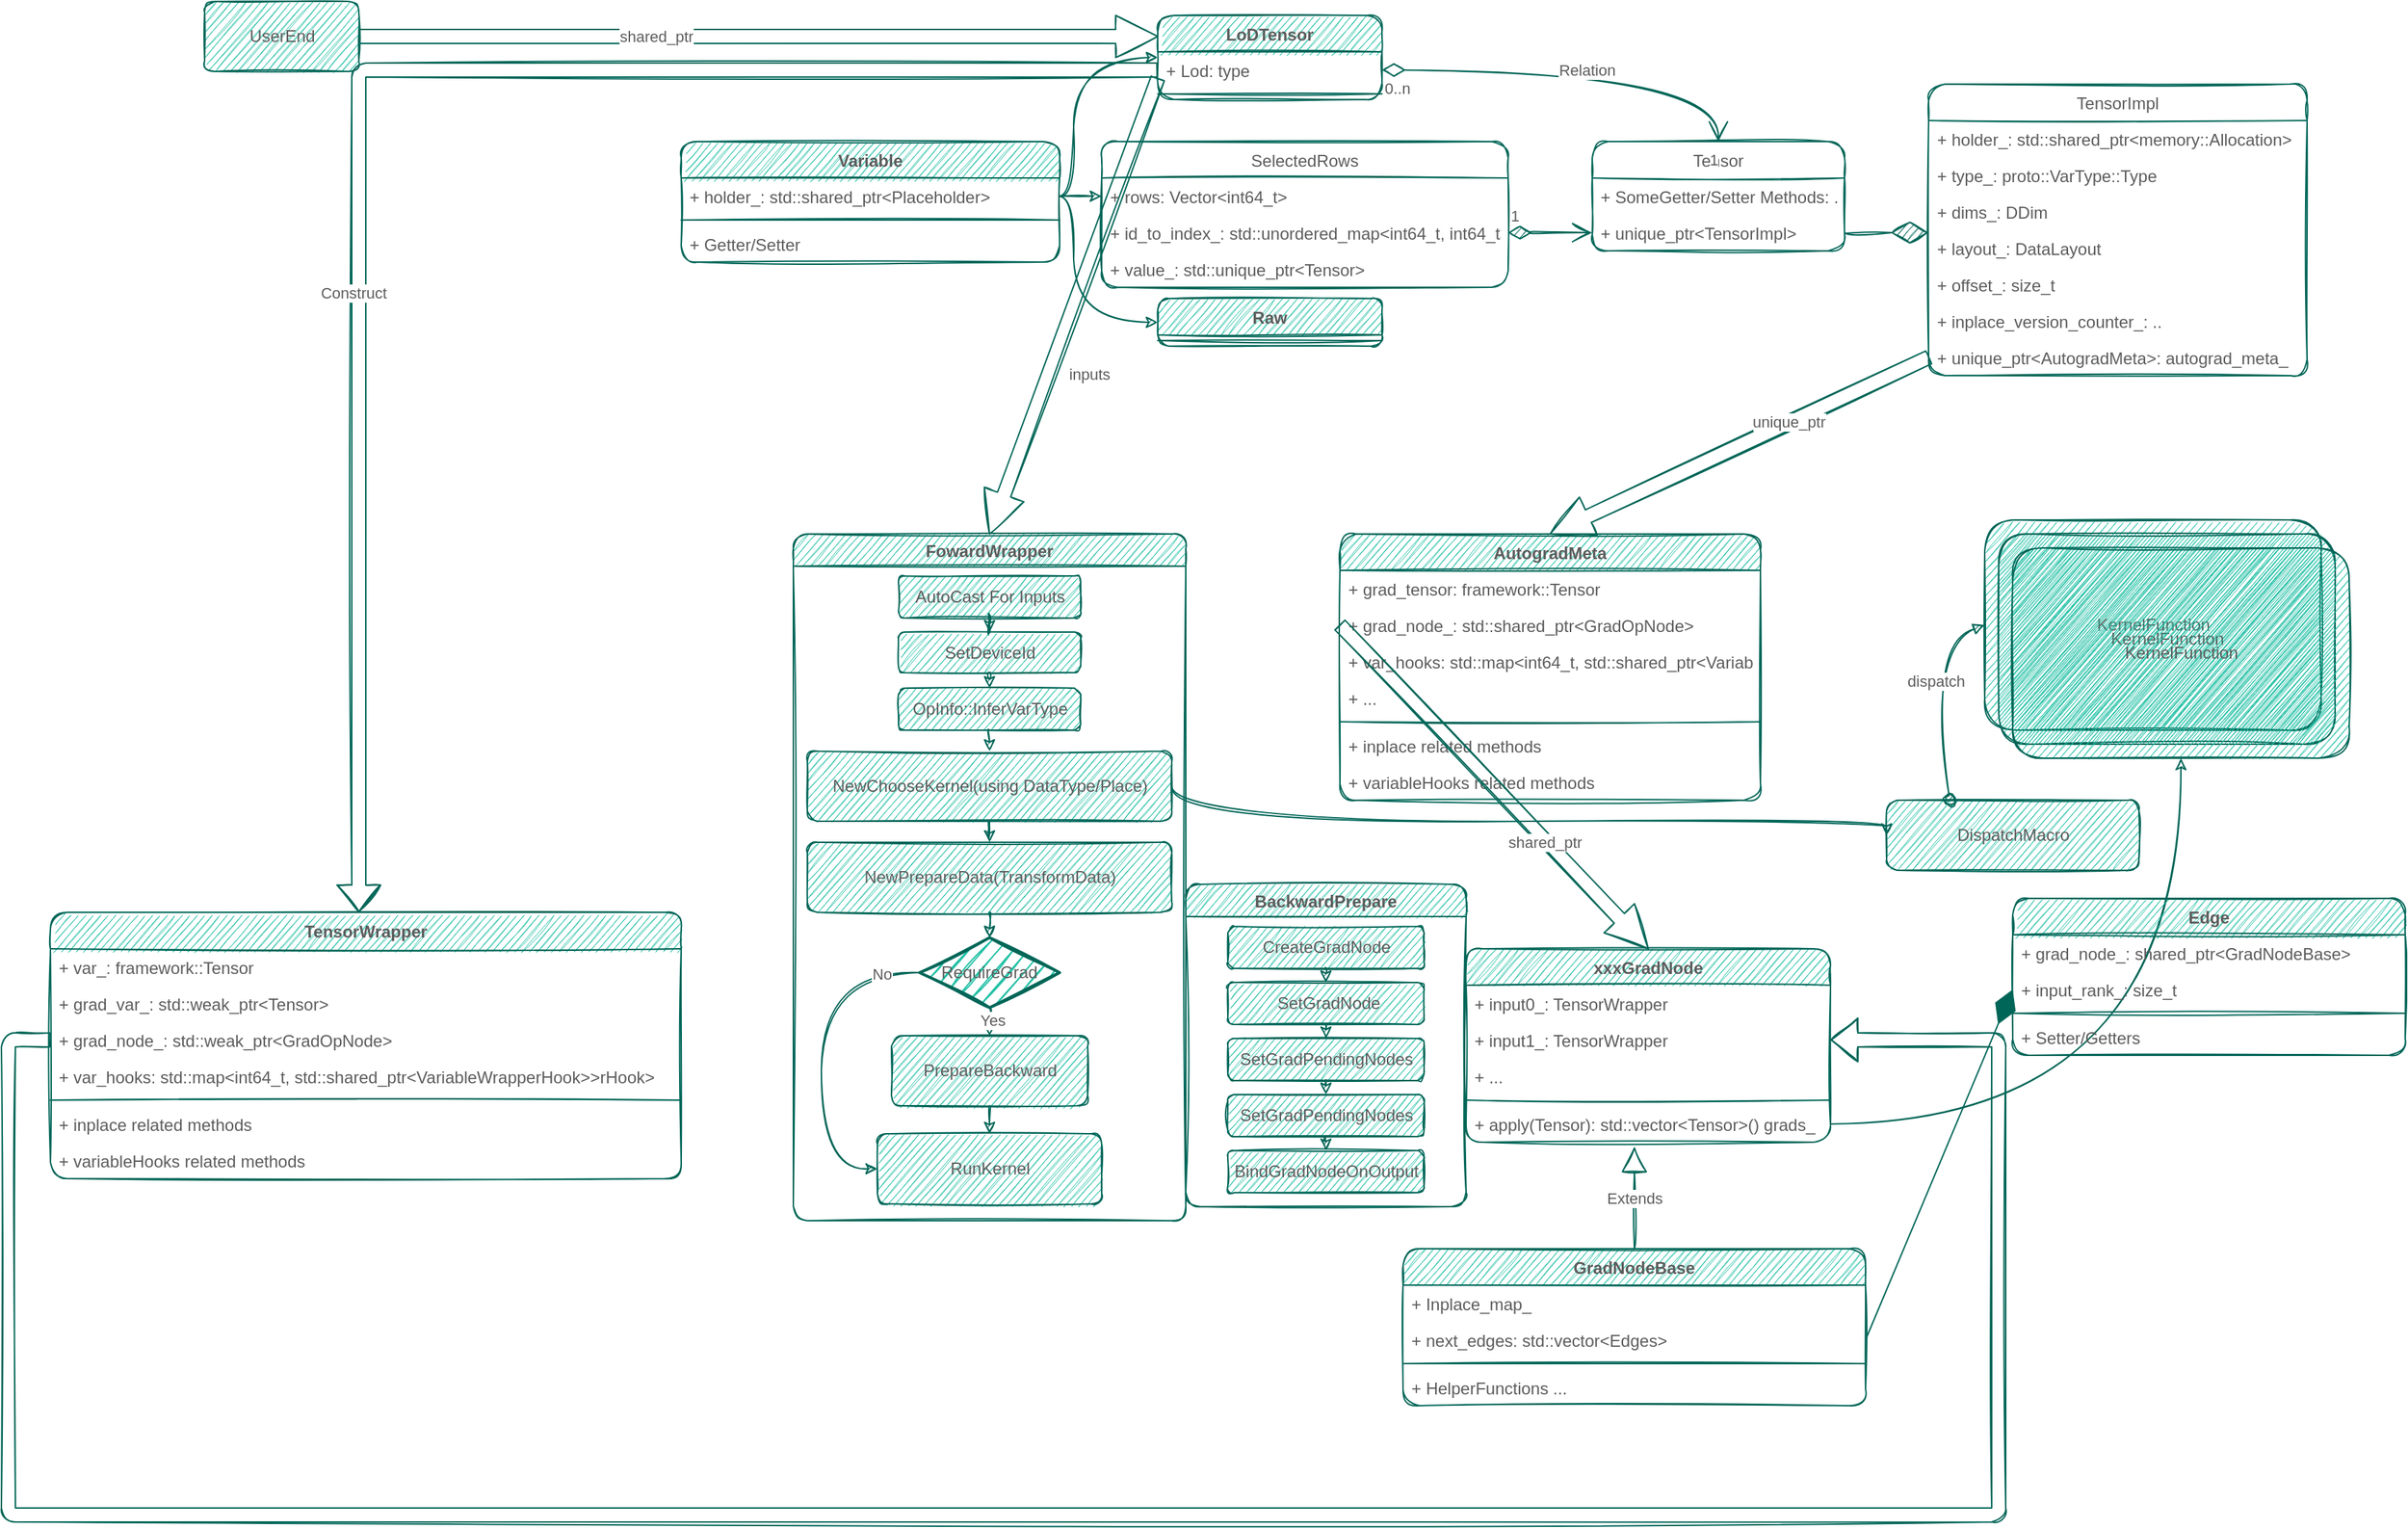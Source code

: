 <mxfile version="14.7.0" type="github">
  <diagram id="ArWPOSI7bu41XnjhQvvm" name="Page-1">
    <mxGraphModel dx="1216" dy="737" grid="1" gridSize="10" guides="1" tooltips="1" connect="1" arrows="1" fold="1" page="1" pageScale="1" pageWidth="850" pageHeight="1100" math="0" shadow="0">
      <root>
        <mxCell id="0" />
        <mxCell id="1" parent="0" />
        <mxCell id="lcERAHbh8Opt-ypFuVCq-1" value="FowardWrapper" style="swimlane;fillColor=#21C0A5;strokeColor=#006658;fontColor=#5C5C5C;sketch=1;rounded=1;" parent="1" vertex="1">
          <mxGeometry x="2210" y="390" width="280" height="490" as="geometry" />
        </mxCell>
        <mxCell id="lcERAHbh8Opt-ypFuVCq-2" style="edgeStyle=orthogonalEdgeStyle;orthogonalLoop=1;jettySize=auto;html=1;exitX=0.5;exitY=1;exitDx=0;exitDy=0;strokeColor=#006658;fontColor=#5C5C5C;sketch=1;curved=1;" parent="lcERAHbh8Opt-ypFuVCq-1" source="lcERAHbh8Opt-ypFuVCq-3" target="lcERAHbh8Opt-ypFuVCq-5" edge="1">
          <mxGeometry relative="1" as="geometry" />
        </mxCell>
        <mxCell id="lcERAHbh8Opt-ypFuVCq-3" value="AutoCast For Inputs" style="html=1;fillColor=#21C0A5;strokeColor=#006658;fontColor=#5C5C5C;sketch=1;rounded=1;" parent="lcERAHbh8Opt-ypFuVCq-1" vertex="1">
          <mxGeometry x="75" y="30" width="130" height="30" as="geometry" />
        </mxCell>
        <mxCell id="lcERAHbh8Opt-ypFuVCq-4" style="edgeStyle=orthogonalEdgeStyle;orthogonalLoop=1;jettySize=auto;html=1;exitX=0.5;exitY=1;exitDx=0;exitDy=0;entryX=0.5;entryY=0;entryDx=0;entryDy=0;strokeColor=#006658;fontColor=#5C5C5C;sketch=1;curved=1;" parent="lcERAHbh8Opt-ypFuVCq-1" source="lcERAHbh8Opt-ypFuVCq-5" target="lcERAHbh8Opt-ypFuVCq-7" edge="1">
          <mxGeometry relative="1" as="geometry" />
        </mxCell>
        <mxCell id="lcERAHbh8Opt-ypFuVCq-5" value="SetDeviceId" style="html=1;fillColor=#21C0A5;strokeColor=#006658;fontColor=#5C5C5C;sketch=1;rounded=1;" parent="lcERAHbh8Opt-ypFuVCq-1" vertex="1">
          <mxGeometry x="75" y="70" width="130" height="29" as="geometry" />
        </mxCell>
        <mxCell id="lcERAHbh8Opt-ypFuVCq-6" style="edgeStyle=orthogonalEdgeStyle;orthogonalLoop=1;jettySize=auto;html=1;exitX=0.5;exitY=1;exitDx=0;exitDy=0;entryX=0.5;entryY=0;entryDx=0;entryDy=0;strokeColor=#006658;fontColor=#5C5C5C;sketch=1;curved=1;" parent="lcERAHbh8Opt-ypFuVCq-1" source="lcERAHbh8Opt-ypFuVCq-7" target="lcERAHbh8Opt-ypFuVCq-9" edge="1">
          <mxGeometry relative="1" as="geometry" />
        </mxCell>
        <mxCell id="lcERAHbh8Opt-ypFuVCq-7" value="OpInfo::InferVarType" style="html=1;fillColor=#21C0A5;strokeColor=#006658;fontColor=#5C5C5C;sketch=1;rounded=1;" parent="lcERAHbh8Opt-ypFuVCq-1" vertex="1">
          <mxGeometry x="75" y="110" width="130" height="30" as="geometry" />
        </mxCell>
        <mxCell id="lcERAHbh8Opt-ypFuVCq-8" style="edgeStyle=orthogonalEdgeStyle;orthogonalLoop=1;jettySize=auto;html=1;exitX=0.5;exitY=1;exitDx=0;exitDy=0;strokeColor=#006658;fontColor=#5C5C5C;sketch=1;curved=1;" parent="lcERAHbh8Opt-ypFuVCq-1" source="lcERAHbh8Opt-ypFuVCq-9" target="lcERAHbh8Opt-ypFuVCq-11" edge="1">
          <mxGeometry relative="1" as="geometry" />
        </mxCell>
        <mxCell id="lcERAHbh8Opt-ypFuVCq-9" value="NewChooseKernel(using DataType/Place)" style="html=1;fillColor=#21C0A5;strokeColor=#006658;fontColor=#5C5C5C;sketch=1;rounded=1;" parent="lcERAHbh8Opt-ypFuVCq-1" vertex="1">
          <mxGeometry x="10" y="155" width="260" height="50" as="geometry" />
        </mxCell>
        <mxCell id="lcERAHbh8Opt-ypFuVCq-10" style="edgeStyle=orthogonalEdgeStyle;orthogonalLoop=1;jettySize=auto;html=1;exitX=0.5;exitY=1;exitDx=0;exitDy=0;entryX=0.5;entryY=0;entryDx=0;entryDy=0;entryPerimeter=0;strokeColor=#006658;fontColor=#5C5C5C;sketch=1;curved=1;" parent="lcERAHbh8Opt-ypFuVCq-1" source="lcERAHbh8Opt-ypFuVCq-11" target="lcERAHbh8Opt-ypFuVCq-19" edge="1">
          <mxGeometry relative="1" as="geometry" />
        </mxCell>
        <mxCell id="lcERAHbh8Opt-ypFuVCq-11" value="NewPrepareData(TransformData)" style="html=1;fillColor=#21C0A5;strokeColor=#006658;fontColor=#5C5C5C;sketch=1;rounded=1;" parent="lcERAHbh8Opt-ypFuVCq-1" vertex="1">
          <mxGeometry x="10" y="220" width="260" height="50" as="geometry" />
        </mxCell>
        <mxCell id="lcERAHbh8Opt-ypFuVCq-12" value="RunKernel" style="html=1;fillColor=#21C0A5;strokeColor=#006658;fontColor=#5C5C5C;sketch=1;rounded=1;" parent="lcERAHbh8Opt-ypFuVCq-1" vertex="1">
          <mxGeometry x="60" y="428" width="160" height="50" as="geometry" />
        </mxCell>
        <mxCell id="lcERAHbh8Opt-ypFuVCq-13" style="edgeStyle=orthogonalEdgeStyle;orthogonalLoop=1;jettySize=auto;html=1;exitX=0.5;exitY=1;exitDx=0;exitDy=0;entryX=0.5;entryY=0;entryDx=0;entryDy=0;strokeColor=#006658;fontColor=#5C5C5C;sketch=1;curved=1;" parent="lcERAHbh8Opt-ypFuVCq-1" source="lcERAHbh8Opt-ypFuVCq-14" target="lcERAHbh8Opt-ypFuVCq-12" edge="1">
          <mxGeometry relative="1" as="geometry" />
        </mxCell>
        <mxCell id="lcERAHbh8Opt-ypFuVCq-14" value="PrepareBackward" style="html=1;fillColor=#21C0A5;strokeColor=#006658;fontColor=#5C5C5C;sketch=1;rounded=1;" parent="lcERAHbh8Opt-ypFuVCq-1" vertex="1">
          <mxGeometry x="70" y="358" width="140" height="50" as="geometry" />
        </mxCell>
        <mxCell id="lcERAHbh8Opt-ypFuVCq-15" style="edgeStyle=orthogonalEdgeStyle;orthogonalLoop=1;jettySize=auto;html=1;exitX=0.5;exitY=1;exitDx=0;exitDy=0;exitPerimeter=0;entryX=0.5;entryY=0;entryDx=0;entryDy=0;strokeColor=#006658;fontColor=#5C5C5C;sketch=1;curved=1;" parent="lcERAHbh8Opt-ypFuVCq-1" source="lcERAHbh8Opt-ypFuVCq-19" target="lcERAHbh8Opt-ypFuVCq-14" edge="1">
          <mxGeometry relative="1" as="geometry" />
        </mxCell>
        <mxCell id="lcERAHbh8Opt-ypFuVCq-16" value="Yes" style="edgeLabel;html=1;align=center;verticalAlign=middle;resizable=0;points=[];fontColor=#5C5C5C;sketch=1;rounded=1;" parent="lcERAHbh8Opt-ypFuVCq-15" vertex="1" connectable="0">
          <mxGeometry x="-0.1" y="2" relative="1" as="geometry">
            <mxPoint as="offset" />
          </mxGeometry>
        </mxCell>
        <mxCell id="lcERAHbh8Opt-ypFuVCq-17" style="edgeStyle=orthogonalEdgeStyle;orthogonalLoop=1;jettySize=auto;html=1;exitX=0;exitY=0.5;exitDx=0;exitDy=0;exitPerimeter=0;entryX=0;entryY=0.5;entryDx=0;entryDy=0;strokeColor=#006658;fontColor=#5C5C5C;sketch=1;curved=1;" parent="lcERAHbh8Opt-ypFuVCq-1" source="lcERAHbh8Opt-ypFuVCq-19" target="lcERAHbh8Opt-ypFuVCq-12" edge="1">
          <mxGeometry relative="1" as="geometry">
            <Array as="points">
              <mxPoint x="20" y="313" />
              <mxPoint x="20" y="453" />
            </Array>
          </mxGeometry>
        </mxCell>
        <mxCell id="lcERAHbh8Opt-ypFuVCq-18" value="No" style="edgeLabel;html=1;align=center;verticalAlign=middle;resizable=0;points=[];fontColor=#5C5C5C;sketch=1;rounded=1;" parent="lcERAHbh8Opt-ypFuVCq-17" vertex="1" connectable="0">
          <mxGeometry x="-0.784" y="1" relative="1" as="geometry">
            <mxPoint as="offset" />
          </mxGeometry>
        </mxCell>
        <mxCell id="lcERAHbh8Opt-ypFuVCq-19" value="RequireGrad" style="strokeWidth=2;html=1;shape=mxgraph.flowchart.decision;whiteSpace=wrap;fillColor=#21C0A5;strokeColor=#006658;fontColor=#5C5C5C;sketch=1;rounded=1;" parent="lcERAHbh8Opt-ypFuVCq-1" vertex="1">
          <mxGeometry x="90" y="288" width="100" height="50" as="geometry" />
        </mxCell>
        <mxCell id="lcERAHbh8Opt-ypFuVCq-55" value="TensorWrapper" style="swimlane;fontStyle=1;align=center;verticalAlign=top;childLayout=stackLayout;horizontal=1;startSize=26;horizontalStack=0;resizeParent=1;resizeParentMax=0;resizeLast=0;collapsible=1;marginBottom=0;fillColor=#21C0A5;strokeColor=#006658;fontColor=#5C5C5C;sketch=1;rounded=1;" parent="1" vertex="1">
          <mxGeometry x="1680" y="660" width="450" height="190" as="geometry" />
        </mxCell>
        <mxCell id="lcERAHbh8Opt-ypFuVCq-56" value="+ var_: framework::Tensor" style="text;strokeColor=none;fillColor=none;align=left;verticalAlign=top;spacingLeft=4;spacingRight=4;overflow=hidden;rotatable=0;points=[[0,0.5],[1,0.5]];portConstraint=eastwest;fontColor=#5C5C5C;sketch=1;rounded=1;" parent="lcERAHbh8Opt-ypFuVCq-55" vertex="1">
          <mxGeometry y="26" width="450" height="26" as="geometry" />
        </mxCell>
        <mxCell id="lcERAHbh8Opt-ypFuVCq-57" value="+ grad_var_: std::weak_ptr&lt;Tensor&gt;" style="text;strokeColor=none;fillColor=none;align=left;verticalAlign=top;spacingLeft=4;spacingRight=4;overflow=hidden;rotatable=0;points=[[0,0.5],[1,0.5]];portConstraint=eastwest;fontColor=#5C5C5C;sketch=1;rounded=1;" parent="lcERAHbh8Opt-ypFuVCq-55" vertex="1">
          <mxGeometry y="52" width="450" height="26" as="geometry" />
        </mxCell>
        <mxCell id="lcERAHbh8Opt-ypFuVCq-58" value="+ grad_node_: std::weak_ptr&lt;GradOpNode&gt;" style="text;strokeColor=none;fillColor=none;align=left;verticalAlign=top;spacingLeft=4;spacingRight=4;overflow=hidden;rotatable=0;points=[[0,0.5],[1,0.5]];portConstraint=eastwest;fontColor=#5C5C5C;sketch=1;rounded=1;" parent="lcERAHbh8Opt-ypFuVCq-55" vertex="1">
          <mxGeometry y="78" width="450" height="26" as="geometry" />
        </mxCell>
        <mxCell id="lcERAHbh8Opt-ypFuVCq-59" value="+ var_hooks: std::map&lt;int64_t, std::shared_ptr&lt;VariableWrapperHook&gt;&gt;rHook&gt;" style="text;strokeColor=none;fillColor=none;align=left;verticalAlign=top;spacingLeft=4;spacingRight=4;overflow=hidden;rotatable=0;points=[[0,0.5],[1,0.5]];portConstraint=eastwest;fontColor=#5C5C5C;sketch=1;rounded=1;" parent="lcERAHbh8Opt-ypFuVCq-55" vertex="1">
          <mxGeometry y="104" width="450" height="26" as="geometry" />
        </mxCell>
        <mxCell id="lcERAHbh8Opt-ypFuVCq-60" value="" style="line;strokeWidth=1;fillColor=none;align=left;verticalAlign=middle;spacingTop=-1;spacingLeft=3;spacingRight=3;rotatable=0;labelPosition=right;points=[];portConstraint=eastwest;strokeColor=#006658;fontColor=#5C5C5C;sketch=1;rounded=1;" parent="lcERAHbh8Opt-ypFuVCq-55" vertex="1">
          <mxGeometry y="130" width="450" height="8" as="geometry" />
        </mxCell>
        <mxCell id="lcERAHbh8Opt-ypFuVCq-61" value="+ inplace related methods" style="text;strokeColor=none;fillColor=none;align=left;verticalAlign=top;spacingLeft=4;spacingRight=4;overflow=hidden;rotatable=0;points=[[0,0.5],[1,0.5]];portConstraint=eastwest;fontColor=#5C5C5C;sketch=1;rounded=1;" parent="lcERAHbh8Opt-ypFuVCq-55" vertex="1">
          <mxGeometry y="138" width="450" height="26" as="geometry" />
        </mxCell>
        <mxCell id="lcERAHbh8Opt-ypFuVCq-62" value="+ variableHooks related methods" style="text;strokeColor=none;fillColor=none;align=left;verticalAlign=top;spacingLeft=4;spacingRight=4;overflow=hidden;rotatable=0;points=[[0,0.5],[1,0.5]];portConstraint=eastwest;fontColor=#5C5C5C;sketch=1;rounded=1;" parent="lcERAHbh8Opt-ypFuVCq-55" vertex="1">
          <mxGeometry y="164" width="450" height="26" as="geometry" />
        </mxCell>
        <mxCell id="lcERAHbh8Opt-ypFuVCq-63" value="Variable" style="swimlane;fontStyle=1;align=center;verticalAlign=top;childLayout=stackLayout;horizontal=1;startSize=26;horizontalStack=0;resizeParent=1;resizeParentMax=0;resizeLast=0;collapsible=1;marginBottom=0;fillColor=#21C0A5;strokeColor=#006658;fontColor=#5C5C5C;sketch=1;rounded=1;" parent="1" vertex="1">
          <mxGeometry x="2130" y="110" width="270" height="86" as="geometry" />
        </mxCell>
        <mxCell id="lcERAHbh8Opt-ypFuVCq-64" value="+ holder_: std::shared_ptr&lt;Placeholder&gt;" style="text;strokeColor=none;fillColor=none;align=left;verticalAlign=top;spacingLeft=4;spacingRight=4;overflow=hidden;rotatable=0;points=[[0,0.5],[1,0.5]];portConstraint=eastwest;fontColor=#5C5C5C;sketch=1;rounded=1;" parent="lcERAHbh8Opt-ypFuVCq-63" vertex="1">
          <mxGeometry y="26" width="270" height="26" as="geometry" />
        </mxCell>
        <mxCell id="lcERAHbh8Opt-ypFuVCq-65" value="" style="line;strokeWidth=1;fillColor=none;align=left;verticalAlign=middle;spacingTop=-1;spacingLeft=3;spacingRight=3;rotatable=0;labelPosition=right;points=[];portConstraint=eastwest;strokeColor=#006658;fontColor=#5C5C5C;sketch=1;rounded=1;" parent="lcERAHbh8Opt-ypFuVCq-63" vertex="1">
          <mxGeometry y="52" width="270" height="8" as="geometry" />
        </mxCell>
        <mxCell id="lcERAHbh8Opt-ypFuVCq-66" value="+ Getter/Setter" style="text;strokeColor=none;fillColor=none;align=left;verticalAlign=top;spacingLeft=4;spacingRight=4;overflow=hidden;rotatable=0;points=[[0,0.5],[1,0.5]];portConstraint=eastwest;fontColor=#5C5C5C;sketch=1;rounded=1;" parent="lcERAHbh8Opt-ypFuVCq-63" vertex="1">
          <mxGeometry y="60" width="270" height="26" as="geometry" />
        </mxCell>
        <mxCell id="lcERAHbh8Opt-ypFuVCq-112" style="edgeStyle=orthogonalEdgeStyle;shape=arrow;orthogonalLoop=1;jettySize=auto;html=1;exitX=0;exitY=0.75;exitDx=0;exitDy=0;strokeColor=#006658;fontColor=#5C5C5C;sketch=1;curved=1;" parent="1" source="lcERAHbh8Opt-ypFuVCq-67" target="lcERAHbh8Opt-ypFuVCq-1" edge="1">
          <mxGeometry relative="1" as="geometry" />
        </mxCell>
        <mxCell id="lcERAHbh8Opt-ypFuVCq-113" value="inputs" style="edgeLabel;html=1;align=center;verticalAlign=middle;resizable=0;points=[];fontColor=#5C5C5C;sketch=1;rounded=1;" parent="lcERAHbh8Opt-ypFuVCq-112" vertex="1" connectable="0">
          <mxGeometry x="0.486" y="71" relative="1" as="geometry">
            <mxPoint as="offset" />
          </mxGeometry>
        </mxCell>
        <mxCell id="lcERAHbh8Opt-ypFuVCq-67" value="LoDTensor" style="swimlane;fontStyle=1;align=center;verticalAlign=top;childLayout=stackLayout;horizontal=1;startSize=26;horizontalStack=0;resizeParent=1;resizeParentMax=0;resizeLast=0;collapsible=1;marginBottom=0;fillColor=#21C0A5;strokeColor=#006658;fontColor=#5C5C5C;sketch=1;rounded=1;" parent="1" vertex="1">
          <mxGeometry x="2470" y="20" width="160" height="60" as="geometry" />
        </mxCell>
        <mxCell id="lcERAHbh8Opt-ypFuVCq-68" value="+ Lod: type" style="text;strokeColor=none;fillColor=none;align=left;verticalAlign=top;spacingLeft=4;spacingRight=4;overflow=hidden;rotatable=0;points=[[0,0.5],[1,0.5]];portConstraint=eastwest;fontColor=#5C5C5C;sketch=1;rounded=1;" parent="lcERAHbh8Opt-ypFuVCq-67" vertex="1">
          <mxGeometry y="26" width="160" height="26" as="geometry" />
        </mxCell>
        <mxCell id="lcERAHbh8Opt-ypFuVCq-69" value="" style="line;strokeWidth=1;fillColor=none;align=left;verticalAlign=middle;spacingTop=-1;spacingLeft=3;spacingRight=3;rotatable=0;labelPosition=right;points=[];portConstraint=eastwest;strokeColor=#006658;fontColor=#5C5C5C;sketch=1;rounded=1;" parent="lcERAHbh8Opt-ypFuVCq-67" vertex="1">
          <mxGeometry y="52" width="160" height="8" as="geometry" />
        </mxCell>
        <mxCell id="lcERAHbh8Opt-ypFuVCq-70" value="Raw" style="swimlane;fontStyle=1;align=center;verticalAlign=top;childLayout=stackLayout;horizontal=1;startSize=26;horizontalStack=0;resizeParent=1;resizeParentMax=0;resizeLast=0;collapsible=1;marginBottom=0;fillColor=#21C0A5;strokeColor=#006658;fontColor=#5C5C5C;sketch=1;rounded=1;" parent="1" vertex="1">
          <mxGeometry x="2470" y="222" width="160" height="34" as="geometry" />
        </mxCell>
        <mxCell id="lcERAHbh8Opt-ypFuVCq-71" value="" style="line;strokeWidth=1;fillColor=none;align=left;verticalAlign=middle;spacingTop=-1;spacingLeft=3;spacingRight=3;rotatable=0;labelPosition=right;points=[];portConstraint=eastwest;strokeColor=#006658;fontColor=#5C5C5C;sketch=1;rounded=1;" parent="lcERAHbh8Opt-ypFuVCq-70" vertex="1">
          <mxGeometry y="26" width="160" height="8" as="geometry" />
        </mxCell>
        <mxCell id="lcERAHbh8Opt-ypFuVCq-72" value="SelectedRows" style="swimlane;fontStyle=0;childLayout=stackLayout;horizontal=1;startSize=26;fillColor=none;horizontalStack=0;resizeParent=1;resizeParentMax=0;resizeLast=0;collapsible=1;marginBottom=0;strokeColor=#006658;fontColor=#5C5C5C;sketch=1;rounded=1;" parent="1" vertex="1">
          <mxGeometry x="2430" y="110" width="290" height="104" as="geometry" />
        </mxCell>
        <mxCell id="lcERAHbh8Opt-ypFuVCq-73" value="+ rows: Vector&lt;int64_t&gt;" style="text;strokeColor=none;fillColor=none;align=left;verticalAlign=top;spacingLeft=4;spacingRight=4;overflow=hidden;rotatable=0;points=[[0,0.5],[1,0.5]];portConstraint=eastwest;fontColor=#5C5C5C;sketch=1;rounded=1;" parent="lcERAHbh8Opt-ypFuVCq-72" vertex="1">
          <mxGeometry y="26" width="290" height="26" as="geometry" />
        </mxCell>
        <mxCell id="lcERAHbh8Opt-ypFuVCq-74" value="+ id_to_index_: std::unordered_map&lt;int64_t, int64_t&gt;" style="text;strokeColor=none;fillColor=none;align=left;verticalAlign=top;spacingLeft=4;spacingRight=4;overflow=hidden;rotatable=0;points=[[0,0.5],[1,0.5]];portConstraint=eastwest;fontColor=#5C5C5C;sketch=1;rounded=1;" parent="lcERAHbh8Opt-ypFuVCq-72" vertex="1">
          <mxGeometry y="52" width="290" height="26" as="geometry" />
        </mxCell>
        <mxCell id="lcERAHbh8Opt-ypFuVCq-75" value="+ value_: std::unique_ptr&lt;Tensor&gt;" style="text;strokeColor=none;fillColor=none;align=left;verticalAlign=top;spacingLeft=4;spacingRight=4;overflow=hidden;rotatable=0;points=[[0,0.5],[1,0.5]];portConstraint=eastwest;fontColor=#5C5C5C;sketch=1;rounded=1;" parent="lcERAHbh8Opt-ypFuVCq-72" vertex="1">
          <mxGeometry y="78" width="290" height="26" as="geometry" />
        </mxCell>
        <mxCell id="lcERAHbh8Opt-ypFuVCq-76" value="Tensor" style="swimlane;fontStyle=0;childLayout=stackLayout;horizontal=1;startSize=26;fillColor=none;horizontalStack=0;resizeParent=1;resizeParentMax=0;resizeLast=0;collapsible=1;marginBottom=0;strokeColor=#006658;fontColor=#5C5C5C;sketch=1;rounded=1;" parent="1" vertex="1">
          <mxGeometry x="2780" y="110" width="180" height="78" as="geometry" />
        </mxCell>
        <mxCell id="lcERAHbh8Opt-ypFuVCq-77" value="+ SomeGetter/Setter Methods: .." style="text;strokeColor=none;fillColor=none;align=left;verticalAlign=top;spacingLeft=4;spacingRight=4;overflow=hidden;rotatable=0;points=[[0,0.5],[1,0.5]];portConstraint=eastwest;fontColor=#5C5C5C;sketch=1;rounded=1;" parent="lcERAHbh8Opt-ypFuVCq-76" vertex="1">
          <mxGeometry y="26" width="180" height="26" as="geometry" />
        </mxCell>
        <mxCell id="lcERAHbh8Opt-ypFuVCq-78" value="+ unique_ptr&lt;TensorImpl&gt;" style="text;strokeColor=none;fillColor=none;align=left;verticalAlign=top;spacingLeft=4;spacingRight=4;overflow=hidden;rotatable=0;points=[[0,0.5],[1,0.5]];portConstraint=eastwest;fontColor=#5C5C5C;sketch=1;rounded=1;" parent="lcERAHbh8Opt-ypFuVCq-76" vertex="1">
          <mxGeometry y="52" width="180" height="26" as="geometry" />
        </mxCell>
        <mxCell id="lcERAHbh8Opt-ypFuVCq-79" style="edgeStyle=orthogonalEdgeStyle;orthogonalLoop=1;jettySize=auto;html=1;exitX=1;exitY=0.5;exitDx=0;exitDy=0;entryX=0;entryY=0.5;entryDx=0;entryDy=0;strokeColor=#006658;fontColor=#5C5C5C;sketch=1;curved=1;" parent="1" source="lcERAHbh8Opt-ypFuVCq-64" target="lcERAHbh8Opt-ypFuVCq-67" edge="1">
          <mxGeometry relative="1" as="geometry">
            <Array as="points">
              <mxPoint x="2410" y="149" />
              <mxPoint x="2410" y="50" />
            </Array>
          </mxGeometry>
        </mxCell>
        <mxCell id="lcERAHbh8Opt-ypFuVCq-80" style="edgeStyle=orthogonalEdgeStyle;orthogonalLoop=1;jettySize=auto;html=1;exitX=1;exitY=0.5;exitDx=0;exitDy=0;entryX=0;entryY=0.5;entryDx=0;entryDy=0;strokeColor=#006658;fontColor=#5C5C5C;sketch=1;curved=1;" parent="1" source="lcERAHbh8Opt-ypFuVCq-64" target="lcERAHbh8Opt-ypFuVCq-73" edge="1">
          <mxGeometry relative="1" as="geometry" />
        </mxCell>
        <mxCell id="lcERAHbh8Opt-ypFuVCq-81" style="edgeStyle=orthogonalEdgeStyle;orthogonalLoop=1;jettySize=auto;html=1;exitX=1;exitY=0.5;exitDx=0;exitDy=0;entryX=0;entryY=0.5;entryDx=0;entryDy=0;strokeColor=#006658;fontColor=#5C5C5C;sketch=1;curved=1;" parent="1" source="lcERAHbh8Opt-ypFuVCq-64" target="lcERAHbh8Opt-ypFuVCq-70" edge="1">
          <mxGeometry relative="1" as="geometry">
            <Array as="points">
              <mxPoint x="2410" y="149" />
              <mxPoint x="2410" y="239" />
            </Array>
          </mxGeometry>
        </mxCell>
        <mxCell id="lcERAHbh8Opt-ypFuVCq-82" value="1" style="endArrow=open;html=1;endSize=12;startArrow=diamondThin;startSize=14;startFill=1;edgeStyle=orthogonalEdgeStyle;align=left;verticalAlign=bottom;exitX=1;exitY=0.5;exitDx=0;exitDy=0;entryX=0;entryY=0.5;entryDx=0;entryDy=0;strokeColor=#006658;fontColor=#5C5C5C;sketch=1;curved=1;" parent="1" source="lcERAHbh8Opt-ypFuVCq-74" target="lcERAHbh8Opt-ypFuVCq-78" edge="1">
          <mxGeometry x="-1" y="3" relative="1" as="geometry">
            <mxPoint x="1800" y="80" as="sourcePoint" />
            <mxPoint x="1910" y="26" as="targetPoint" />
            <Array as="points">
              <mxPoint x="2730" y="175" />
              <mxPoint x="2730" y="175" />
            </Array>
          </mxGeometry>
        </mxCell>
        <mxCell id="lcERAHbh8Opt-ypFuVCq-83" value="Relation" style="endArrow=open;html=1;endSize=12;startArrow=diamondThin;startSize=14;startFill=0;edgeStyle=orthogonalEdgeStyle;exitX=1;exitY=0.5;exitDx=0;exitDy=0;entryX=0.5;entryY=0;entryDx=0;entryDy=0;strokeColor=#006658;fontColor=#5C5C5C;sketch=1;curved=1;" parent="1" source="lcERAHbh8Opt-ypFuVCq-68" target="lcERAHbh8Opt-ypFuVCq-76" edge="1">
          <mxGeometry relative="1" as="geometry">
            <mxPoint x="1860" y="-50" as="sourcePoint" />
            <mxPoint x="2020" y="-50" as="targetPoint" />
            <Array as="points">
              <mxPoint x="2870" y="59" />
            </Array>
          </mxGeometry>
        </mxCell>
        <mxCell id="lcERAHbh8Opt-ypFuVCq-84" value="0..n" style="edgeLabel;resizable=0;html=1;align=left;verticalAlign=top;fontColor=#5C5C5C;sketch=1;rounded=1;" parent="lcERAHbh8Opt-ypFuVCq-83" connectable="0" vertex="1">
          <mxGeometry x="-1" relative="1" as="geometry" />
        </mxCell>
        <mxCell id="lcERAHbh8Opt-ypFuVCq-85" value="1" style="edgeLabel;resizable=0;html=1;align=right;verticalAlign=top;fontColor=#5C5C5C;sketch=1;rounded=1;" parent="lcERAHbh8Opt-ypFuVCq-83" connectable="0" vertex="1">
          <mxGeometry x="1" relative="1" as="geometry" />
        </mxCell>
        <mxCell id="lcERAHbh8Opt-ypFuVCq-86" value="AutogradMeta" style="swimlane;fontStyle=1;align=center;verticalAlign=top;childLayout=stackLayout;horizontal=1;startSize=26;horizontalStack=0;resizeParent=1;resizeParentMax=0;resizeLast=0;collapsible=1;marginBottom=0;fillColor=#21C0A5;strokeColor=#006658;fontColor=#5C5C5C;sketch=1;rounded=1;" parent="1" vertex="1">
          <mxGeometry x="2600" y="390" width="300" height="190" as="geometry" />
        </mxCell>
        <mxCell id="lcERAHbh8Opt-ypFuVCq-87" value="+ grad_tensor: framework::Tensor" style="text;strokeColor=none;fillColor=none;align=left;verticalAlign=top;spacingLeft=4;spacingRight=4;overflow=hidden;rotatable=0;points=[[0,0.5],[1,0.5]];portConstraint=eastwest;fontColor=#5C5C5C;sketch=1;rounded=1;" parent="lcERAHbh8Opt-ypFuVCq-86" vertex="1">
          <mxGeometry y="26" width="300" height="26" as="geometry" />
        </mxCell>
        <mxCell id="lcERAHbh8Opt-ypFuVCq-88" value="+ grad_node_: std::shared_ptr&lt;GradOpNode&gt;" style="text;strokeColor=none;fillColor=none;align=left;verticalAlign=top;spacingLeft=4;spacingRight=4;overflow=hidden;rotatable=0;points=[[0,0.5],[1,0.5]];portConstraint=eastwest;fontColor=#5C5C5C;sketch=1;rounded=1;" parent="lcERAHbh8Opt-ypFuVCq-86" vertex="1">
          <mxGeometry y="52" width="300" height="26" as="geometry" />
        </mxCell>
        <mxCell id="lcERAHbh8Opt-ypFuVCq-89" value="+ var_hooks: std::map&lt;int64_t, std::shared_ptr&lt;VariableWrapperHook&gt;&gt;rHook&gt;" style="text;strokeColor=none;fillColor=none;align=left;verticalAlign=top;spacingLeft=4;spacingRight=4;overflow=hidden;rotatable=0;points=[[0,0.5],[1,0.5]];portConstraint=eastwest;fontColor=#5C5C5C;sketch=1;rounded=1;" parent="lcERAHbh8Opt-ypFuVCq-86" vertex="1">
          <mxGeometry y="78" width="300" height="26" as="geometry" />
        </mxCell>
        <mxCell id="lcERAHbh8Opt-ypFuVCq-90" value="+ ..." style="text;strokeColor=none;fillColor=none;align=left;verticalAlign=top;spacingLeft=4;spacingRight=4;overflow=hidden;rotatable=0;points=[[0,0.5],[1,0.5]];portConstraint=eastwest;fontColor=#5C5C5C;sketch=1;rounded=1;" parent="lcERAHbh8Opt-ypFuVCq-86" vertex="1">
          <mxGeometry y="104" width="300" height="26" as="geometry" />
        </mxCell>
        <mxCell id="lcERAHbh8Opt-ypFuVCq-91" value="" style="line;strokeWidth=1;fillColor=none;align=left;verticalAlign=middle;spacingTop=-1;spacingLeft=3;spacingRight=3;rotatable=0;labelPosition=right;points=[];portConstraint=eastwest;strokeColor=#006658;fontColor=#5C5C5C;sketch=1;rounded=1;" parent="lcERAHbh8Opt-ypFuVCq-86" vertex="1">
          <mxGeometry y="130" width="300" height="8" as="geometry" />
        </mxCell>
        <mxCell id="lcERAHbh8Opt-ypFuVCq-92" value="+ inplace related methods" style="text;strokeColor=none;fillColor=none;align=left;verticalAlign=top;spacingLeft=4;spacingRight=4;overflow=hidden;rotatable=0;points=[[0,0.5],[1,0.5]];portConstraint=eastwest;fontColor=#5C5C5C;sketch=1;rounded=1;" parent="lcERAHbh8Opt-ypFuVCq-86" vertex="1">
          <mxGeometry y="138" width="300" height="26" as="geometry" />
        </mxCell>
        <mxCell id="lcERAHbh8Opt-ypFuVCq-93" value="+ variableHooks related methods" style="text;strokeColor=none;fillColor=none;align=left;verticalAlign=top;spacingLeft=4;spacingRight=4;overflow=hidden;rotatable=0;points=[[0,0.5],[1,0.5]];portConstraint=eastwest;fontColor=#5C5C5C;sketch=1;rounded=1;" parent="lcERAHbh8Opt-ypFuVCq-86" vertex="1">
          <mxGeometry y="164" width="300" height="26" as="geometry" />
        </mxCell>
        <mxCell id="lcERAHbh8Opt-ypFuVCq-94" value="TensorImpl" style="swimlane;fontStyle=0;childLayout=stackLayout;horizontal=1;startSize=26;fillColor=none;horizontalStack=0;resizeParent=1;resizeParentMax=0;resizeLast=0;collapsible=1;marginBottom=0;strokeColor=#006658;fontColor=#5C5C5C;sketch=1;rounded=1;" parent="1" vertex="1">
          <mxGeometry x="3020" y="69" width="270" height="208" as="geometry" />
        </mxCell>
        <mxCell id="lcERAHbh8Opt-ypFuVCq-95" value="+ holder_: std::shared_ptr&lt;memory::Allocation&gt;" style="text;strokeColor=none;fillColor=none;align=left;verticalAlign=top;spacingLeft=4;spacingRight=4;overflow=hidden;rotatable=0;points=[[0,0.5],[1,0.5]];portConstraint=eastwest;fontColor=#5C5C5C;sketch=1;rounded=1;" parent="lcERAHbh8Opt-ypFuVCq-94" vertex="1">
          <mxGeometry y="26" width="270" height="26" as="geometry" />
        </mxCell>
        <mxCell id="lcERAHbh8Opt-ypFuVCq-96" value="+ type_: proto::VarType::Type" style="text;strokeColor=none;fillColor=none;align=left;verticalAlign=top;spacingLeft=4;spacingRight=4;overflow=hidden;rotatable=0;points=[[0,0.5],[1,0.5]];portConstraint=eastwest;fontColor=#5C5C5C;sketch=1;rounded=1;" parent="lcERAHbh8Opt-ypFuVCq-94" vertex="1">
          <mxGeometry y="52" width="270" height="26" as="geometry" />
        </mxCell>
        <mxCell id="lcERAHbh8Opt-ypFuVCq-97" value="+ dims_: DDim" style="text;strokeColor=none;fillColor=none;align=left;verticalAlign=top;spacingLeft=4;spacingRight=4;overflow=hidden;rotatable=0;points=[[0,0.5],[1,0.5]];portConstraint=eastwest;fontColor=#5C5C5C;sketch=1;rounded=1;" parent="lcERAHbh8Opt-ypFuVCq-94" vertex="1">
          <mxGeometry y="78" width="270" height="26" as="geometry" />
        </mxCell>
        <mxCell id="lcERAHbh8Opt-ypFuVCq-98" value="+ layout_: DataLayout" style="text;strokeColor=none;fillColor=none;align=left;verticalAlign=top;spacingLeft=4;spacingRight=4;overflow=hidden;rotatable=0;points=[[0,0.5],[1,0.5]];portConstraint=eastwest;fontColor=#5C5C5C;sketch=1;rounded=1;" parent="lcERAHbh8Opt-ypFuVCq-94" vertex="1">
          <mxGeometry y="104" width="270" height="26" as="geometry" />
        </mxCell>
        <mxCell id="lcERAHbh8Opt-ypFuVCq-99" value="+ offset_: size_t" style="text;strokeColor=none;fillColor=none;align=left;verticalAlign=top;spacingLeft=4;spacingRight=4;overflow=hidden;rotatable=0;points=[[0,0.5],[1,0.5]];portConstraint=eastwest;fontColor=#5C5C5C;sketch=1;rounded=1;" parent="lcERAHbh8Opt-ypFuVCq-94" vertex="1">
          <mxGeometry y="130" width="270" height="26" as="geometry" />
        </mxCell>
        <mxCell id="lcERAHbh8Opt-ypFuVCq-100" value="+ inplace_version_counter_: .." style="text;strokeColor=none;fillColor=none;align=left;verticalAlign=top;spacingLeft=4;spacingRight=4;overflow=hidden;rotatable=0;points=[[0,0.5],[1,0.5]];portConstraint=eastwest;fontColor=#5C5C5C;sketch=1;rounded=1;" parent="lcERAHbh8Opt-ypFuVCq-94" vertex="1">
          <mxGeometry y="156" width="270" height="26" as="geometry" />
        </mxCell>
        <mxCell id="lcERAHbh8Opt-ypFuVCq-101" value="+ unique_ptr&lt;AutogradMeta&gt;: autograd_meta_" style="text;strokeColor=none;fillColor=none;align=left;verticalAlign=top;spacingLeft=4;spacingRight=4;overflow=hidden;rotatable=0;points=[[0,0.5],[1,0.5]];portConstraint=eastwest;fontColor=#5C5C5C;sketch=1;rounded=1;" parent="lcERAHbh8Opt-ypFuVCq-94" vertex="1">
          <mxGeometry y="182" width="270" height="26" as="geometry" />
        </mxCell>
        <mxCell id="lcERAHbh8Opt-ypFuVCq-102" value="" style="endArrow=diamondThin;endFill=1;endSize=24;html=1;exitX=1;exitY=0.5;exitDx=0;exitDy=0;strokeColor=#006658;fontColor=#5C5C5C;sketch=1;curved=1;" parent="1" source="lcERAHbh8Opt-ypFuVCq-78" edge="1">
          <mxGeometry width="160" relative="1" as="geometry">
            <mxPoint x="1870" y="380" as="sourcePoint" />
            <mxPoint x="3020" y="175" as="targetPoint" />
          </mxGeometry>
        </mxCell>
        <mxCell id="lcERAHbh8Opt-ypFuVCq-108" style="edgeStyle=orthogonalEdgeStyle;shape=arrow;orthogonalLoop=1;jettySize=auto;html=1;exitX=1;exitY=0.5;exitDx=0;exitDy=0;entryX=0;entryY=0.25;entryDx=0;entryDy=0;strokeColor=#006658;fontColor=#5C5C5C;sketch=1;curved=1;" parent="1" source="lcERAHbh8Opt-ypFuVCq-105" target="lcERAHbh8Opt-ypFuVCq-67" edge="1">
          <mxGeometry relative="1" as="geometry" />
        </mxCell>
        <mxCell id="lcERAHbh8Opt-ypFuVCq-109" value="shared_ptr" style="edgeLabel;html=1;align=center;verticalAlign=middle;resizable=0;points=[];fontColor=#5C5C5C;sketch=1;rounded=1;" parent="lcERAHbh8Opt-ypFuVCq-108" vertex="1" connectable="0">
          <mxGeometry x="-0.256" y="-52" relative="1" as="geometry">
            <mxPoint y="-52" as="offset" />
          </mxGeometry>
        </mxCell>
        <mxCell id="lcERAHbh8Opt-ypFuVCq-105" value="UserEnd" style="html=1;fillColor=#21C0A5;strokeColor=#006658;fontColor=#5C5C5C;sketch=1;rounded=1;" parent="1" vertex="1">
          <mxGeometry x="1790" y="10" width="110" height="50" as="geometry" />
        </mxCell>
        <mxCell id="lcERAHbh8Opt-ypFuVCq-110" style="edgeStyle=orthogonalEdgeStyle;shape=arrow;orthogonalLoop=1;jettySize=auto;html=1;exitX=0;exitY=0.5;exitDx=0;exitDy=0;strokeColor=#006658;fontColor=#5C5C5C;sketch=1;curved=1;" parent="1" source="lcERAHbh8Opt-ypFuVCq-101" target="lcERAHbh8Opt-ypFuVCq-86" edge="1">
          <mxGeometry relative="1" as="geometry">
            <mxPoint x="2950" y="510" as="targetPoint" />
          </mxGeometry>
        </mxCell>
        <mxCell id="lcERAHbh8Opt-ypFuVCq-111" value="unique_ptr" style="edgeLabel;html=1;align=center;verticalAlign=middle;resizable=0;points=[];fontColor=#5C5C5C;sketch=1;rounded=1;" parent="lcERAHbh8Opt-ypFuVCq-110" vertex="1" connectable="0">
          <mxGeometry x="0.076" y="39" relative="1" as="geometry">
            <mxPoint x="113" y="7" as="offset" />
          </mxGeometry>
        </mxCell>
        <mxCell id="lcERAHbh8Opt-ypFuVCq-147" value="DispatchMacro" style="html=1;fillColor=#21C0A5;strokeColor=#006658;fontColor=#5C5C5C;sketch=1;rounded=1;" parent="1" vertex="1">
          <mxGeometry x="2990" y="580" width="180" height="50" as="geometry" />
        </mxCell>
        <mxCell id="lcERAHbh8Opt-ypFuVCq-148" value="dispatch" style="html=1;verticalAlign=bottom;startArrow=oval;startFill=1;endArrow=block;startSize=8;exitX=0.25;exitY=0;exitDx=0;exitDy=0;entryX=0;entryY=0.5;entryDx=0;entryDy=0;strokeColor=#006658;fontColor=#5C5C5C;sketch=1;curved=1;" parent="1" source="lcERAHbh8Opt-ypFuVCq-147" target="lcERAHbh8Opt-ypFuVCq-159" edge="1">
          <mxGeometry width="60" relative="1" as="geometry">
            <mxPoint x="1958.57" y="755" as="sourcePoint" />
            <mxPoint x="2018.57" y="755" as="targetPoint" />
            <Array as="points">
              <mxPoint x="3020" y="470" />
            </Array>
          </mxGeometry>
        </mxCell>
        <mxCell id="lcERAHbh8Opt-ypFuVCq-149" value="BackwardPrepare" style="swimlane;fillColor=#21C0A5;strokeColor=#006658;fontColor=#5C5C5C;sketch=1;rounded=1;" parent="1" vertex="1">
          <mxGeometry x="2490" y="640" width="200" height="230" as="geometry" />
        </mxCell>
        <mxCell id="lcERAHbh8Opt-ypFuVCq-150" style="edgeStyle=orthogonalEdgeStyle;orthogonalLoop=1;jettySize=auto;html=1;exitX=0.5;exitY=1;exitDx=0;exitDy=0;entryX=0.5;entryY=0;entryDx=0;entryDy=0;strokeColor=#006658;fontColor=#5C5C5C;sketch=1;curved=1;" parent="lcERAHbh8Opt-ypFuVCq-149" source="lcERAHbh8Opt-ypFuVCq-151" target="lcERAHbh8Opt-ypFuVCq-157" edge="1">
          <mxGeometry relative="1" as="geometry" />
        </mxCell>
        <mxCell id="lcERAHbh8Opt-ypFuVCq-151" value="CreateGradNode" style="html=1;fillColor=#21C0A5;strokeColor=#006658;fontColor=#5C5C5C;sketch=1;rounded=1;" parent="lcERAHbh8Opt-ypFuVCq-149" vertex="1">
          <mxGeometry x="30" y="30" width="140" height="30" as="geometry" />
        </mxCell>
        <mxCell id="lcERAHbh8Opt-ypFuVCq-152" style="edgeStyle=orthogonalEdgeStyle;orthogonalLoop=1;jettySize=auto;html=1;exitX=0.5;exitY=1;exitDx=0;exitDy=0;entryX=0.5;entryY=0;entryDx=0;entryDy=0;strokeColor=#006658;fontColor=#5C5C5C;sketch=1;curved=1;" parent="lcERAHbh8Opt-ypFuVCq-149" source="lcERAHbh8Opt-ypFuVCq-153" target="lcERAHbh8Opt-ypFuVCq-155" edge="1">
          <mxGeometry relative="1" as="geometry" />
        </mxCell>
        <mxCell id="lcERAHbh8Opt-ypFuVCq-153" value="SetGradPendingNodes" style="html=1;fillColor=#21C0A5;strokeColor=#006658;fontColor=#5C5C5C;sketch=1;rounded=1;" parent="lcERAHbh8Opt-ypFuVCq-149" vertex="1">
          <mxGeometry x="30" y="110" width="140" height="30" as="geometry" />
        </mxCell>
        <mxCell id="lcERAHbh8Opt-ypFuVCq-154" style="edgeStyle=orthogonalEdgeStyle;orthogonalLoop=1;jettySize=auto;html=1;exitX=0.5;exitY=1;exitDx=0;exitDy=0;entryX=0.5;entryY=0;entryDx=0;entryDy=0;strokeColor=#006658;fontColor=#5C5C5C;sketch=1;curved=1;" parent="lcERAHbh8Opt-ypFuVCq-149" source="lcERAHbh8Opt-ypFuVCq-155" target="lcERAHbh8Opt-ypFuVCq-158" edge="1">
          <mxGeometry relative="1" as="geometry" />
        </mxCell>
        <mxCell id="lcERAHbh8Opt-ypFuVCq-155" value="SetGradPendingNodes" style="html=1;fillColor=#21C0A5;strokeColor=#006658;fontColor=#5C5C5C;sketch=1;rounded=1;" parent="lcERAHbh8Opt-ypFuVCq-149" vertex="1">
          <mxGeometry x="30" y="150" width="140" height="30" as="geometry" />
        </mxCell>
        <mxCell id="lcERAHbh8Opt-ypFuVCq-156" style="edgeStyle=orthogonalEdgeStyle;orthogonalLoop=1;jettySize=auto;html=1;exitX=0.5;exitY=1;exitDx=0;exitDy=0;entryX=0.5;entryY=0;entryDx=0;entryDy=0;strokeColor=#006658;fontColor=#5C5C5C;sketch=1;curved=1;" parent="lcERAHbh8Opt-ypFuVCq-149" source="lcERAHbh8Opt-ypFuVCq-157" target="lcERAHbh8Opt-ypFuVCq-153" edge="1">
          <mxGeometry relative="1" as="geometry" />
        </mxCell>
        <mxCell id="lcERAHbh8Opt-ypFuVCq-157" value="&amp;nbsp;SetGradNode" style="html=1;fillColor=#21C0A5;strokeColor=#006658;fontColor=#5C5C5C;sketch=1;rounded=1;" parent="lcERAHbh8Opt-ypFuVCq-149" vertex="1">
          <mxGeometry x="30" y="70" width="140" height="30" as="geometry" />
        </mxCell>
        <mxCell id="lcERAHbh8Opt-ypFuVCq-158" value="BindGradNodeOnOutput" style="html=1;fillColor=#21C0A5;strokeColor=#006658;fontColor=#5C5C5C;sketch=1;rounded=1;" parent="lcERAHbh8Opt-ypFuVCq-149" vertex="1">
          <mxGeometry x="30" y="190" width="140" height="30" as="geometry" />
        </mxCell>
        <mxCell id="lcERAHbh8Opt-ypFuVCq-162" value="xxxGradNode" style="swimlane;fontStyle=1;align=center;verticalAlign=top;childLayout=stackLayout;horizontal=1;startSize=26;horizontalStack=0;resizeParent=1;resizeParentMax=0;resizeLast=0;collapsible=1;marginBottom=0;fillColor=#21C0A5;strokeColor=#006658;fontColor=#5C5C5C;sketch=1;rounded=1;" parent="1" vertex="1">
          <mxGeometry x="2690" y="686" width="260" height="138" as="geometry" />
        </mxCell>
        <mxCell id="lcERAHbh8Opt-ypFuVCq-163" value="+ input0_: TensorWrapper" style="text;strokeColor=none;fillColor=none;align=left;verticalAlign=top;spacingLeft=4;spacingRight=4;overflow=hidden;rotatable=0;points=[[0,0.5],[1,0.5]];portConstraint=eastwest;fontColor=#5C5C5C;sketch=1;rounded=1;" parent="lcERAHbh8Opt-ypFuVCq-162" vertex="1">
          <mxGeometry y="26" width="260" height="26" as="geometry" />
        </mxCell>
        <mxCell id="lcERAHbh8Opt-ypFuVCq-164" value="+ input1_: TensorWrapper" style="text;strokeColor=none;fillColor=none;align=left;verticalAlign=top;spacingLeft=4;spacingRight=4;overflow=hidden;rotatable=0;points=[[0,0.5],[1,0.5]];portConstraint=eastwest;fontColor=#5C5C5C;sketch=1;rounded=1;" parent="lcERAHbh8Opt-ypFuVCq-162" vertex="1">
          <mxGeometry y="52" width="260" height="26" as="geometry" />
        </mxCell>
        <mxCell id="lcERAHbh8Opt-ypFuVCq-165" value="+ ..." style="text;strokeColor=none;fillColor=none;align=left;verticalAlign=top;spacingLeft=4;spacingRight=4;overflow=hidden;rotatable=0;points=[[0,0.5],[1,0.5]];portConstraint=eastwest;fontColor=#5C5C5C;sketch=1;rounded=1;" parent="lcERAHbh8Opt-ypFuVCq-162" vertex="1">
          <mxGeometry y="78" width="260" height="26" as="geometry" />
        </mxCell>
        <mxCell id="lcERAHbh8Opt-ypFuVCq-166" value="" style="line;strokeWidth=1;fillColor=none;align=left;verticalAlign=middle;spacingTop=-1;spacingLeft=3;spacingRight=3;rotatable=0;labelPosition=right;points=[];portConstraint=eastwest;strokeColor=#006658;fontColor=#5C5C5C;sketch=1;rounded=1;" parent="lcERAHbh8Opt-ypFuVCq-162" vertex="1">
          <mxGeometry y="104" width="260" height="8" as="geometry" />
        </mxCell>
        <mxCell id="lcERAHbh8Opt-ypFuVCq-167" value="+ apply(Tensor): std::vector&lt;Tensor&gt;() grads_" style="text;strokeColor=none;fillColor=none;align=left;verticalAlign=top;spacingLeft=4;spacingRight=4;overflow=hidden;rotatable=0;points=[[0,0.5],[1,0.5]];portConstraint=eastwest;fontColor=#5C5C5C;sketch=1;rounded=1;" parent="lcERAHbh8Opt-ypFuVCq-162" vertex="1">
          <mxGeometry y="112" width="260" height="26" as="geometry" />
        </mxCell>
        <mxCell id="lcERAHbh8Opt-ypFuVCq-168" value="GradNodeBase" style="swimlane;fontStyle=1;align=center;verticalAlign=top;childLayout=stackLayout;horizontal=1;startSize=26;horizontalStack=0;resizeParent=1;resizeParentMax=0;resizeLast=0;collapsible=1;marginBottom=0;fillColor=#21C0A5;strokeColor=#006658;fontColor=#5C5C5C;sketch=1;rounded=1;" parent="1" vertex="1">
          <mxGeometry x="2645" y="900" width="330" height="112" as="geometry" />
        </mxCell>
        <mxCell id="lcERAHbh8Opt-ypFuVCq-169" value="+ Inplace_map_" style="text;strokeColor=none;fillColor=none;align=left;verticalAlign=top;spacingLeft=4;spacingRight=4;overflow=hidden;rotatable=0;points=[[0,0.5],[1,0.5]];portConstraint=eastwest;fontColor=#5C5C5C;sketch=1;rounded=1;" parent="lcERAHbh8Opt-ypFuVCq-168" vertex="1">
          <mxGeometry y="26" width="330" height="26" as="geometry" />
        </mxCell>
        <mxCell id="lcERAHbh8Opt-ypFuVCq-170" value="+ next_edges: std::vector&lt;Edges&gt;" style="text;strokeColor=none;fillColor=none;align=left;verticalAlign=top;spacingLeft=4;spacingRight=4;overflow=hidden;rotatable=0;points=[[0,0.5],[1,0.5]];portConstraint=eastwest;fontColor=#5C5C5C;sketch=1;rounded=1;" parent="lcERAHbh8Opt-ypFuVCq-168" vertex="1">
          <mxGeometry y="52" width="330" height="26" as="geometry" />
        </mxCell>
        <mxCell id="lcERAHbh8Opt-ypFuVCq-171" value="" style="line;strokeWidth=1;fillColor=none;align=left;verticalAlign=middle;spacingTop=-1;spacingLeft=3;spacingRight=3;rotatable=0;labelPosition=right;points=[];portConstraint=eastwest;strokeColor=#006658;fontColor=#5C5C5C;sketch=1;rounded=1;" parent="lcERAHbh8Opt-ypFuVCq-168" vertex="1">
          <mxGeometry y="78" width="330" height="8" as="geometry" />
        </mxCell>
        <mxCell id="lcERAHbh8Opt-ypFuVCq-172" value="+ HelperFunctions ..." style="text;strokeColor=none;fillColor=none;align=left;verticalAlign=top;spacingLeft=4;spacingRight=4;overflow=hidden;rotatable=0;points=[[0,0.5],[1,0.5]];portConstraint=eastwest;fontColor=#5C5C5C;sketch=1;rounded=1;" parent="lcERAHbh8Opt-ypFuVCq-168" vertex="1">
          <mxGeometry y="86" width="330" height="26" as="geometry" />
        </mxCell>
        <mxCell id="lcERAHbh8Opt-ypFuVCq-175" value="Extends" style="endArrow=block;endSize=16;endFill=0;html=1;exitX=0.5;exitY=0;exitDx=0;exitDy=0;entryX=0.462;entryY=1.115;entryDx=0;entryDy=0;entryPerimeter=0;strokeColor=#006658;fontColor=#5C5C5C;sketch=1;curved=1;" parent="1" source="lcERAHbh8Opt-ypFuVCq-168" target="lcERAHbh8Opt-ypFuVCq-167" edge="1">
          <mxGeometry width="160" relative="1" as="geometry">
            <mxPoint x="2248.57" y="925" as="sourcePoint" />
            <mxPoint x="2408.57" y="925" as="targetPoint" />
          </mxGeometry>
        </mxCell>
        <mxCell id="lcERAHbh8Opt-ypFuVCq-180" value="" style="group;fontColor=#5C5C5C;sketch=1;rounded=1;" parent="1" vertex="1" connectable="0">
          <mxGeometry x="3060" y="380" width="260" height="170" as="geometry" />
        </mxCell>
        <mxCell id="lcERAHbh8Opt-ypFuVCq-159" value="KernelFunction" style="html=1;fillColor=#21C0A5;strokeColor=#006658;fontColor=#5C5C5C;sketch=1;rounded=1;" parent="lcERAHbh8Opt-ypFuVCq-180" vertex="1">
          <mxGeometry width="240" height="150" as="geometry" />
        </mxCell>
        <mxCell id="lcERAHbh8Opt-ypFuVCq-160" value="KernelFunction" style="html=1;fillColor=#21C0A5;strokeColor=#006658;fontColor=#5C5C5C;sketch=1;rounded=1;" parent="lcERAHbh8Opt-ypFuVCq-180" vertex="1">
          <mxGeometry x="10" y="10" width="240" height="150" as="geometry" />
        </mxCell>
        <mxCell id="lcERAHbh8Opt-ypFuVCq-161" value="KernelFunction" style="html=1;fillColor=#21C0A5;strokeColor=#006658;fontColor=#5C5C5C;sketch=1;rounded=1;" parent="lcERAHbh8Opt-ypFuVCq-180" vertex="1">
          <mxGeometry x="20" y="20" width="240" height="150" as="geometry" />
        </mxCell>
        <mxCell id="lcERAHbh8Opt-ypFuVCq-181" style="edgeStyle=orthogonalEdgeStyle;shape=arrow;orthogonalLoop=1;jettySize=auto;html=1;exitX=0;exitY=0.5;exitDx=0;exitDy=0;entryX=0.5;entryY=0;entryDx=0;entryDy=0;strokeColor=#006658;fontColor=#5C5C5C;sketch=1;curved=1;" parent="1" source="lcERAHbh8Opt-ypFuVCq-88" target="lcERAHbh8Opt-ypFuVCq-162" edge="1">
          <mxGeometry relative="1" as="geometry" />
        </mxCell>
        <mxCell id="lcERAHbh8Opt-ypFuVCq-182" value="shared_ptr" style="edgeLabel;html=1;align=center;verticalAlign=middle;resizable=0;points=[];fontColor=#5C5C5C;sketch=1;rounded=1;" parent="lcERAHbh8Opt-ypFuVCq-181" vertex="1" connectable="0">
          <mxGeometry x="0.253" y="-33" relative="1" as="geometry">
            <mxPoint as="offset" />
          </mxGeometry>
        </mxCell>
        <mxCell id="lcERAHbh8Opt-ypFuVCq-184" style="edgeStyle=orthogonalEdgeStyle;orthogonalLoop=1;jettySize=auto;html=1;exitX=1;exitY=0.5;exitDx=0;exitDy=0;entryX=0;entryY=0.5;entryDx=0;entryDy=0;strokeColor=#006658;fontColor=#5C5C5C;sketch=1;curved=1;" parent="1" source="lcERAHbh8Opt-ypFuVCq-9" target="lcERAHbh8Opt-ypFuVCq-147" edge="1">
          <mxGeometry relative="1" as="geometry">
            <Array as="points">
              <mxPoint x="2480" y="595" />
            </Array>
          </mxGeometry>
        </mxCell>
        <mxCell id="lcERAHbh8Opt-ypFuVCq-185" style="edgeStyle=orthogonalEdgeStyle;orthogonalLoop=1;jettySize=auto;html=1;exitX=1;exitY=0.5;exitDx=0;exitDy=0;entryX=0.5;entryY=1;entryDx=0;entryDy=0;strokeColor=#006658;fontColor=#5C5C5C;sketch=1;curved=1;" parent="1" source="lcERAHbh8Opt-ypFuVCq-167" target="lcERAHbh8Opt-ypFuVCq-161" edge="1">
          <mxGeometry relative="1" as="geometry" />
        </mxCell>
        <mxCell id="lcERAHbh8Opt-ypFuVCq-186" style="edgeStyle=orthogonalEdgeStyle;shape=flexArrow;orthogonalLoop=1;jettySize=auto;html=1;exitX=0;exitY=0.5;exitDx=0;exitDy=0;strokeColor=#006658;fontColor=#5C5C5C;sketch=1;curved=1;" parent="1" source="lcERAHbh8Opt-ypFuVCq-68" target="lcERAHbh8Opt-ypFuVCq-55" edge="1">
          <mxGeometry relative="1" as="geometry">
            <Array as="points">
              <mxPoint x="1900" y="59" />
            </Array>
          </mxGeometry>
        </mxCell>
        <mxCell id="lcERAHbh8Opt-ypFuVCq-187" value="Construct" style="edgeLabel;html=1;align=center;verticalAlign=middle;resizable=0;points=[];fontColor=#5C5C5C;sketch=1;rounded=1;" parent="lcERAHbh8Opt-ypFuVCq-186" vertex="1" connectable="0">
          <mxGeometry x="0.245" y="-4" relative="1" as="geometry">
            <mxPoint as="offset" />
          </mxGeometry>
        </mxCell>
        <mxCell id="lcERAHbh8Opt-ypFuVCq-189" style="edgeStyle=orthogonalEdgeStyle;shape=flexArrow;orthogonalLoop=1;jettySize=auto;html=1;exitX=0;exitY=0.5;exitDx=0;exitDy=0;entryX=1;entryY=0.5;entryDx=0;entryDy=0;strokeColor=#006658;fontColor=#5C5C5C;sketch=1;curved=1;" parent="1" source="lcERAHbh8Opt-ypFuVCq-58" target="lcERAHbh8Opt-ypFuVCq-164" edge="1">
          <mxGeometry relative="1" as="geometry">
            <Array as="points">
              <mxPoint x="1650" y="751" />
              <mxPoint x="1650" y="1090" />
              <mxPoint x="3070" y="1090" />
              <mxPoint x="3070" y="751" />
            </Array>
          </mxGeometry>
        </mxCell>
        <mxCell id="l6J4jQjPSFMSGiB9nFQ--1" value="Edge" style="swimlane;fontStyle=1;align=center;verticalAlign=top;childLayout=stackLayout;horizontal=1;startSize=26;horizontalStack=0;resizeParent=1;resizeParentMax=0;resizeLast=0;collapsible=1;marginBottom=0;sketch=1;rounded=1;fillColor=#21C0A5;strokeColor=#006658;fontColor=#5C5C5C;" vertex="1" parent="1">
          <mxGeometry x="3080" y="650" width="280" height="112" as="geometry" />
        </mxCell>
        <mxCell id="l6J4jQjPSFMSGiB9nFQ--2" value="+ grad_node_: shared_ptr&lt;GradNodeBase&gt;" style="text;strokeColor=none;fillColor=none;align=left;verticalAlign=top;spacingLeft=4;spacingRight=4;overflow=hidden;rotatable=0;points=[[0,0.5],[1,0.5]];portConstraint=eastwest;sketch=1;rounded=1;fontColor=#5C5C5C;" vertex="1" parent="l6J4jQjPSFMSGiB9nFQ--1">
          <mxGeometry y="26" width="280" height="26" as="geometry" />
        </mxCell>
        <mxCell id="l6J4jQjPSFMSGiB9nFQ--3" value="+ input_rank_: size_t " style="text;strokeColor=none;fillColor=none;align=left;verticalAlign=top;spacingLeft=4;spacingRight=4;overflow=hidden;rotatable=0;points=[[0,0.5],[1,0.5]];portConstraint=eastwest;sketch=1;rounded=1;fontColor=#5C5C5C;" vertex="1" parent="l6J4jQjPSFMSGiB9nFQ--1">
          <mxGeometry y="52" width="280" height="26" as="geometry" />
        </mxCell>
        <mxCell id="l6J4jQjPSFMSGiB9nFQ--4" value="" style="line;strokeWidth=1;fillColor=none;align=left;verticalAlign=middle;spacingTop=-1;spacingLeft=3;spacingRight=3;rotatable=0;labelPosition=right;points=[];portConstraint=eastwest;sketch=1;rounded=1;strokeColor=#006658;fontColor=#5C5C5C;" vertex="1" parent="l6J4jQjPSFMSGiB9nFQ--1">
          <mxGeometry y="78" width="280" height="8" as="geometry" />
        </mxCell>
        <mxCell id="l6J4jQjPSFMSGiB9nFQ--5" value="+ Setter/Getters" style="text;strokeColor=none;fillColor=none;align=left;verticalAlign=top;spacingLeft=4;spacingRight=4;overflow=hidden;rotatable=0;points=[[0,0.5],[1,0.5]];portConstraint=eastwest;sketch=1;rounded=1;fontColor=#5C5C5C;" vertex="1" parent="l6J4jQjPSFMSGiB9nFQ--1">
          <mxGeometry y="86" width="280" height="26" as="geometry" />
        </mxCell>
        <mxCell id="l6J4jQjPSFMSGiB9nFQ--6" value="" style="endArrow=diamondThin;endFill=1;endSize=24;html=1;fontColor=#5C5C5C;strokeColor=#006658;fillColor=#21C0A5;exitX=1;exitY=0.5;exitDx=0;exitDy=0;entryX=0;entryY=0.5;entryDx=0;entryDy=0;" edge="1" parent="1" source="lcERAHbh8Opt-ypFuVCq-170" target="l6J4jQjPSFMSGiB9nFQ--3">
          <mxGeometry width="160" relative="1" as="geometry">
            <mxPoint x="3070" y="980" as="sourcePoint" />
            <mxPoint x="3230" y="980" as="targetPoint" />
          </mxGeometry>
        </mxCell>
      </root>
    </mxGraphModel>
  </diagram>
</mxfile>
